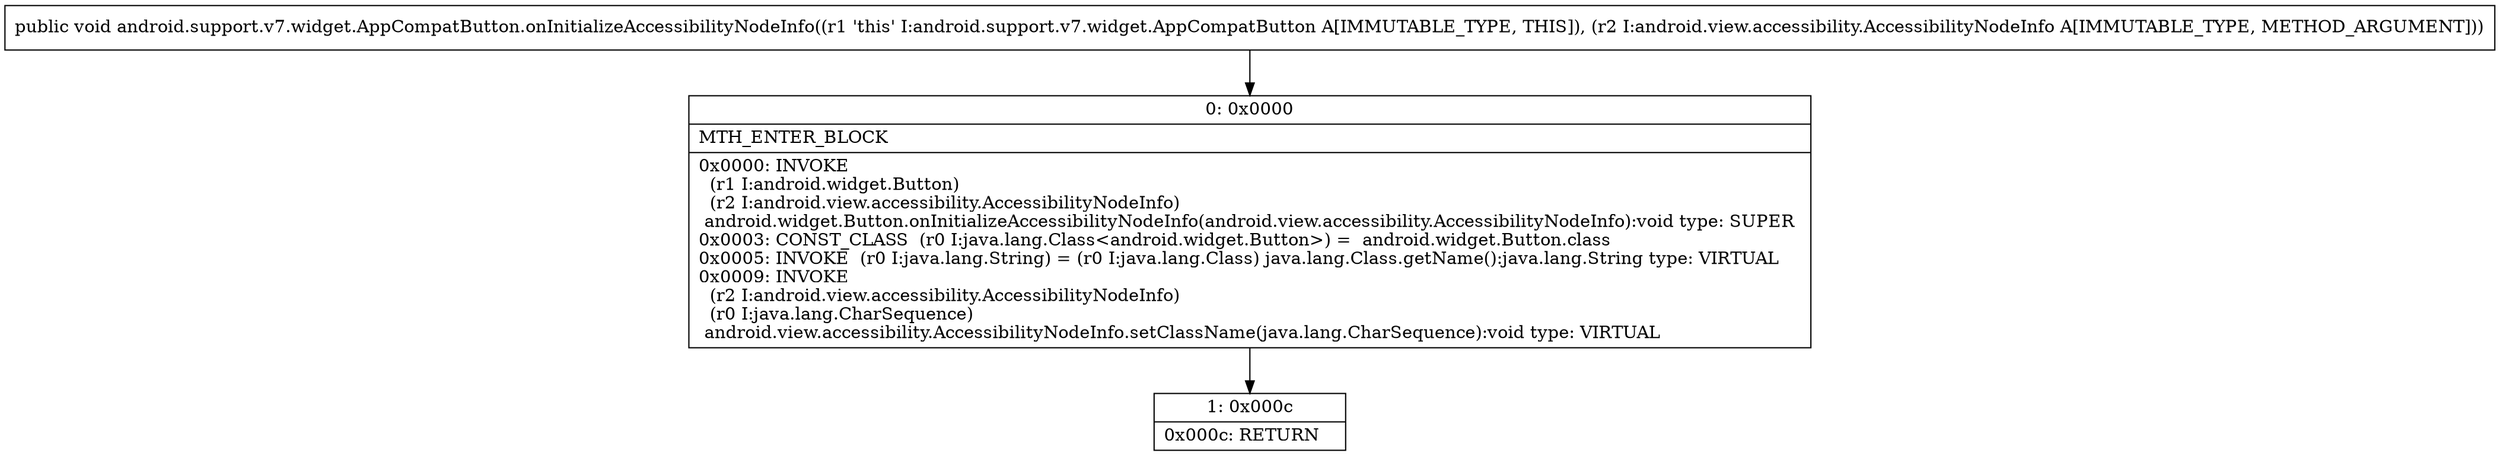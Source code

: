 digraph "CFG forandroid.support.v7.widget.AppCompatButton.onInitializeAccessibilityNodeInfo(Landroid\/view\/accessibility\/AccessibilityNodeInfo;)V" {
Node_0 [shape=record,label="{0\:\ 0x0000|MTH_ENTER_BLOCK\l|0x0000: INVOKE  \l  (r1 I:android.widget.Button)\l  (r2 I:android.view.accessibility.AccessibilityNodeInfo)\l android.widget.Button.onInitializeAccessibilityNodeInfo(android.view.accessibility.AccessibilityNodeInfo):void type: SUPER \l0x0003: CONST_CLASS  (r0 I:java.lang.Class\<android.widget.Button\>) =  android.widget.Button.class \l0x0005: INVOKE  (r0 I:java.lang.String) = (r0 I:java.lang.Class) java.lang.Class.getName():java.lang.String type: VIRTUAL \l0x0009: INVOKE  \l  (r2 I:android.view.accessibility.AccessibilityNodeInfo)\l  (r0 I:java.lang.CharSequence)\l android.view.accessibility.AccessibilityNodeInfo.setClassName(java.lang.CharSequence):void type: VIRTUAL \l}"];
Node_1 [shape=record,label="{1\:\ 0x000c|0x000c: RETURN   \l}"];
MethodNode[shape=record,label="{public void android.support.v7.widget.AppCompatButton.onInitializeAccessibilityNodeInfo((r1 'this' I:android.support.v7.widget.AppCompatButton A[IMMUTABLE_TYPE, THIS]), (r2 I:android.view.accessibility.AccessibilityNodeInfo A[IMMUTABLE_TYPE, METHOD_ARGUMENT])) }"];
MethodNode -> Node_0;
Node_0 -> Node_1;
}

